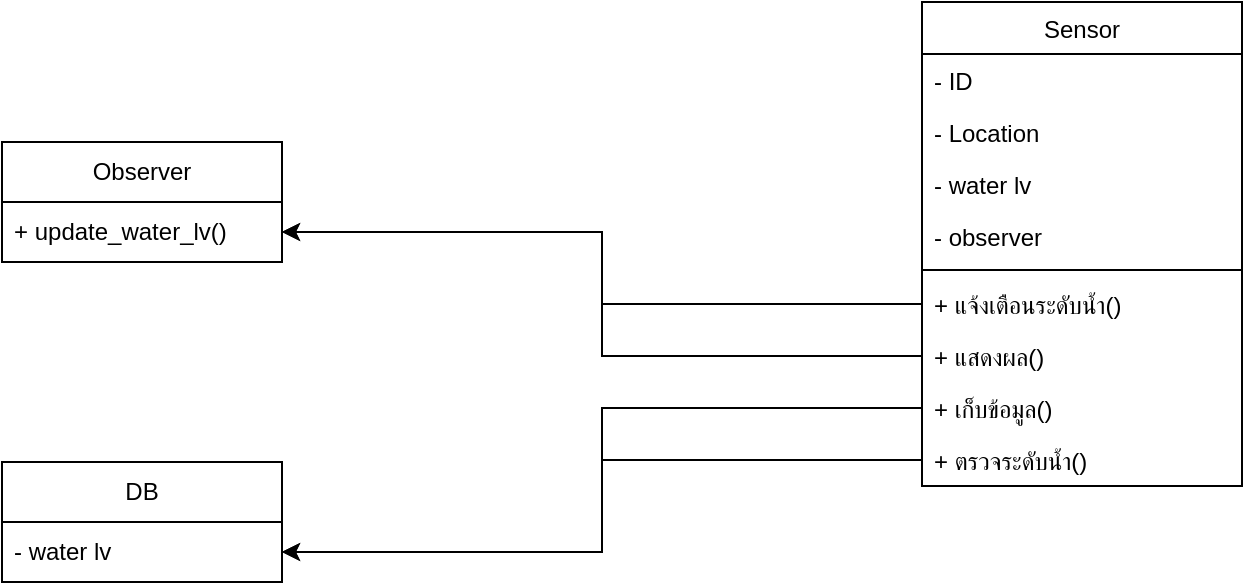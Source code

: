 <mxfile version="26.0.10">
  <diagram id="C5RBs43oDa-KdzZeNtuy" name="Page-1">
    <mxGraphModel dx="1043" dy="468" grid="1" gridSize="10" guides="1" tooltips="1" connect="1" arrows="1" fold="1" page="1" pageScale="1" pageWidth="827" pageHeight="1169" math="0" shadow="0">
      <root>
        <mxCell id="WIyWlLk6GJQsqaUBKTNV-0" />
        <mxCell id="WIyWlLk6GJQsqaUBKTNV-1" parent="WIyWlLk6GJQsqaUBKTNV-0" />
        <mxCell id="iSblsFjMDT58NCRNz_sh-25" value="Sensor" style="swimlane;fontStyle=0;align=center;verticalAlign=top;childLayout=stackLayout;horizontal=1;startSize=26;horizontalStack=0;resizeParent=1;resizeLast=0;collapsible=1;marginBottom=0;rounded=0;shadow=0;strokeWidth=1;" vertex="1" parent="WIyWlLk6GJQsqaUBKTNV-1">
          <mxGeometry x="540" y="110" width="160" height="242" as="geometry">
            <mxRectangle x="550" y="140" width="160" height="26" as="alternateBounds" />
          </mxGeometry>
        </mxCell>
        <mxCell id="iSblsFjMDT58NCRNz_sh-26" value="- ID" style="text;align=left;verticalAlign=top;spacingLeft=4;spacingRight=4;overflow=hidden;rotatable=0;points=[[0,0.5],[1,0.5]];portConstraint=eastwest;" vertex="1" parent="iSblsFjMDT58NCRNz_sh-25">
          <mxGeometry y="26" width="160" height="26" as="geometry" />
        </mxCell>
        <mxCell id="iSblsFjMDT58NCRNz_sh-27" value="- Location" style="text;align=left;verticalAlign=top;spacingLeft=4;spacingRight=4;overflow=hidden;rotatable=0;points=[[0,0.5],[1,0.5]];portConstraint=eastwest;rounded=0;shadow=0;html=0;" vertex="1" parent="iSblsFjMDT58NCRNz_sh-25">
          <mxGeometry y="52" width="160" height="26" as="geometry" />
        </mxCell>
        <mxCell id="iSblsFjMDT58NCRNz_sh-29" value="- water lv" style="text;align=left;verticalAlign=top;spacingLeft=4;spacingRight=4;overflow=hidden;rotatable=0;points=[[0,0.5],[1,0.5]];portConstraint=eastwest;" vertex="1" parent="iSblsFjMDT58NCRNz_sh-25">
          <mxGeometry y="78" width="160" height="26" as="geometry" />
        </mxCell>
        <mxCell id="iSblsFjMDT58NCRNz_sh-30" value="- observer" style="text;align=left;verticalAlign=top;spacingLeft=4;spacingRight=4;overflow=hidden;rotatable=0;points=[[0,0.5],[1,0.5]];portConstraint=eastwest;" vertex="1" parent="iSblsFjMDT58NCRNz_sh-25">
          <mxGeometry y="104" width="160" height="26" as="geometry" />
        </mxCell>
        <mxCell id="iSblsFjMDT58NCRNz_sh-28" value="" style="line;html=1;strokeWidth=1;align=left;verticalAlign=middle;spacingTop=-1;spacingLeft=3;spacingRight=3;rotatable=0;labelPosition=right;points=[];portConstraint=eastwest;" vertex="1" parent="iSblsFjMDT58NCRNz_sh-25">
          <mxGeometry y="130" width="160" height="8" as="geometry" />
        </mxCell>
        <mxCell id="iSblsFjMDT58NCRNz_sh-31" value="+ แจ้งเตือนระดับน้ำ()" style="text;align=left;verticalAlign=top;spacingLeft=4;spacingRight=4;overflow=hidden;rotatable=0;points=[[0,0.5],[1,0.5]];portConstraint=eastwest;" vertex="1" parent="iSblsFjMDT58NCRNz_sh-25">
          <mxGeometry y="138" width="160" height="26" as="geometry" />
        </mxCell>
        <mxCell id="iSblsFjMDT58NCRNz_sh-32" value="+ แสดงผล()" style="text;align=left;verticalAlign=top;spacingLeft=4;spacingRight=4;overflow=hidden;rotatable=0;points=[[0,0.5],[1,0.5]];portConstraint=eastwest;" vertex="1" parent="iSblsFjMDT58NCRNz_sh-25">
          <mxGeometry y="164" width="160" height="26" as="geometry" />
        </mxCell>
        <mxCell id="iSblsFjMDT58NCRNz_sh-42" value="+ เก็บข้อมูล()" style="text;align=left;verticalAlign=top;spacingLeft=4;spacingRight=4;overflow=hidden;rotatable=0;points=[[0,0.5],[1,0.5]];portConstraint=eastwest;" vertex="1" parent="iSblsFjMDT58NCRNz_sh-25">
          <mxGeometry y="190" width="160" height="26" as="geometry" />
        </mxCell>
        <mxCell id="iSblsFjMDT58NCRNz_sh-41" value="+ ตรวจระดับน้ำ()" style="text;align=left;verticalAlign=top;spacingLeft=4;spacingRight=4;overflow=hidden;rotatable=0;points=[[0,0.5],[1,0.5]];portConstraint=eastwest;" vertex="1" parent="iSblsFjMDT58NCRNz_sh-25">
          <mxGeometry y="216" width="160" height="26" as="geometry" />
        </mxCell>
        <mxCell id="iSblsFjMDT58NCRNz_sh-35" value="DB" style="swimlane;fontStyle=0;childLayout=stackLayout;horizontal=1;startSize=30;horizontalStack=0;resizeParent=1;resizeParentMax=0;resizeLast=0;collapsible=1;marginBottom=0;whiteSpace=wrap;html=1;" vertex="1" parent="WIyWlLk6GJQsqaUBKTNV-1">
          <mxGeometry x="80" y="340" width="140" height="60" as="geometry" />
        </mxCell>
        <mxCell id="iSblsFjMDT58NCRNz_sh-36" value="- water lv" style="text;strokeColor=none;fillColor=none;align=left;verticalAlign=middle;spacingLeft=4;spacingRight=4;overflow=hidden;points=[[0,0.5],[1,0.5]];portConstraint=eastwest;rotatable=0;whiteSpace=wrap;html=1;" vertex="1" parent="iSblsFjMDT58NCRNz_sh-35">
          <mxGeometry y="30" width="140" height="30" as="geometry" />
        </mxCell>
        <mxCell id="iSblsFjMDT58NCRNz_sh-39" value="Observer" style="swimlane;fontStyle=0;childLayout=stackLayout;horizontal=1;startSize=30;horizontalStack=0;resizeParent=1;resizeParentMax=0;resizeLast=0;collapsible=1;marginBottom=0;whiteSpace=wrap;html=1;" vertex="1" parent="WIyWlLk6GJQsqaUBKTNV-1">
          <mxGeometry x="80" y="180" width="140" height="60" as="geometry" />
        </mxCell>
        <mxCell id="iSblsFjMDT58NCRNz_sh-40" value="+ update_water_lv()" style="text;strokeColor=none;fillColor=none;align=left;verticalAlign=middle;spacingLeft=4;spacingRight=4;overflow=hidden;points=[[0,0.5],[1,0.5]];portConstraint=eastwest;rotatable=0;whiteSpace=wrap;html=1;" vertex="1" parent="iSblsFjMDT58NCRNz_sh-39">
          <mxGeometry y="30" width="140" height="30" as="geometry" />
        </mxCell>
        <mxCell id="iSblsFjMDT58NCRNz_sh-44" style="edgeStyle=orthogonalEdgeStyle;rounded=0;orthogonalLoop=1;jettySize=auto;html=1;entryX=1;entryY=0.5;entryDx=0;entryDy=0;" edge="1" parent="WIyWlLk6GJQsqaUBKTNV-1" source="iSblsFjMDT58NCRNz_sh-31" target="iSblsFjMDT58NCRNz_sh-40">
          <mxGeometry relative="1" as="geometry" />
        </mxCell>
        <mxCell id="iSblsFjMDT58NCRNz_sh-45" style="edgeStyle=orthogonalEdgeStyle;rounded=0;orthogonalLoop=1;jettySize=auto;html=1;entryX=1;entryY=0.5;entryDx=0;entryDy=0;" edge="1" parent="WIyWlLk6GJQsqaUBKTNV-1" source="iSblsFjMDT58NCRNz_sh-32" target="iSblsFjMDT58NCRNz_sh-40">
          <mxGeometry relative="1" as="geometry" />
        </mxCell>
        <mxCell id="iSblsFjMDT58NCRNz_sh-46" style="edgeStyle=orthogonalEdgeStyle;rounded=0;orthogonalLoop=1;jettySize=auto;html=1;entryX=1;entryY=0.5;entryDx=0;entryDy=0;" edge="1" parent="WIyWlLk6GJQsqaUBKTNV-1" source="iSblsFjMDT58NCRNz_sh-41" target="iSblsFjMDT58NCRNz_sh-36">
          <mxGeometry relative="1" as="geometry" />
        </mxCell>
        <mxCell id="iSblsFjMDT58NCRNz_sh-47" style="edgeStyle=orthogonalEdgeStyle;rounded=0;orthogonalLoop=1;jettySize=auto;html=1;entryX=1;entryY=0.5;entryDx=0;entryDy=0;" edge="1" parent="WIyWlLk6GJQsqaUBKTNV-1" source="iSblsFjMDT58NCRNz_sh-42" target="iSblsFjMDT58NCRNz_sh-36">
          <mxGeometry relative="1" as="geometry" />
        </mxCell>
      </root>
    </mxGraphModel>
  </diagram>
</mxfile>
